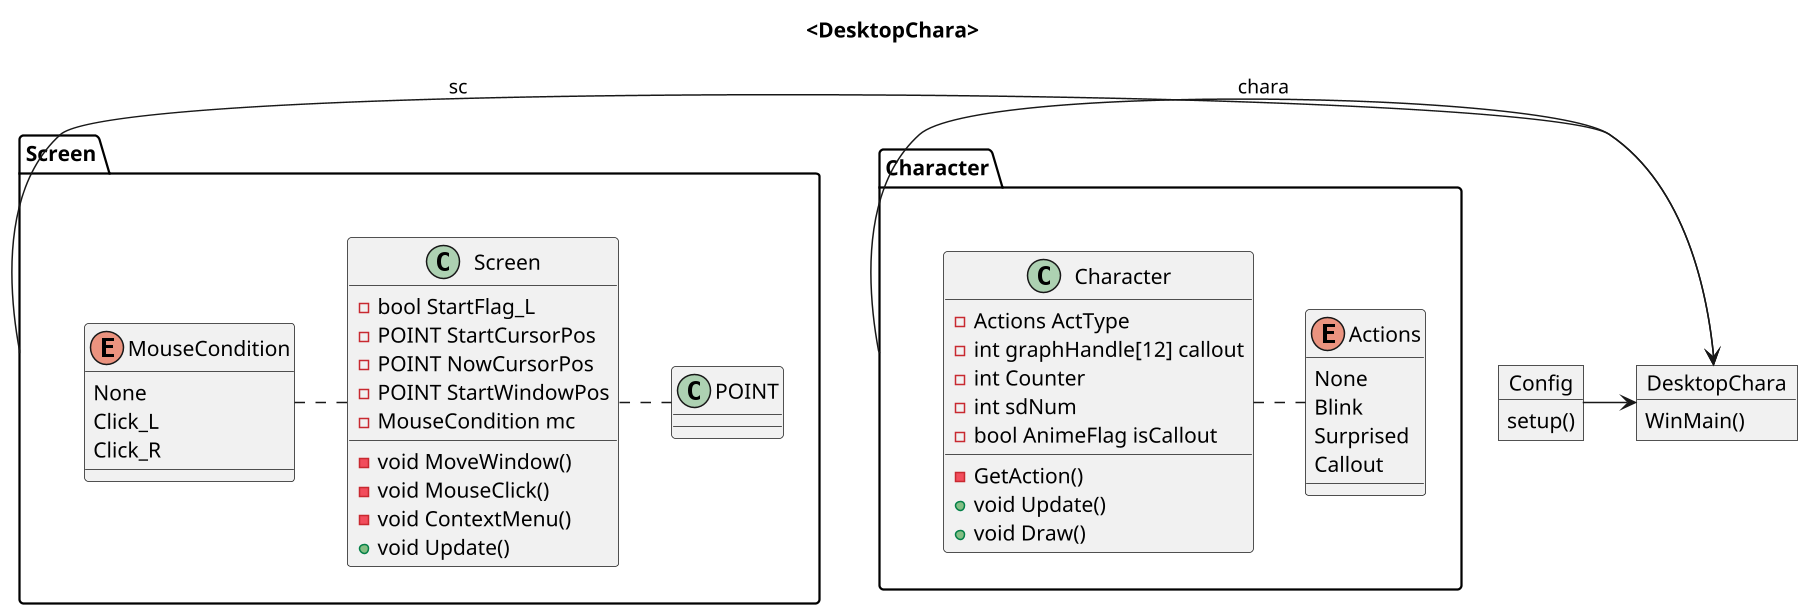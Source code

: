@startuml
scale 1.5

title <DesktopChara>

object DesktopChara{
    WinMain()
}

object Config {
    setup()
}

package Screen {
    enum MouseCondition {
        None
        Click_L
        Click_R
    }

    class Screen {
        -bool StartFlag_L
        -POINT StartCursorPos
        -POINT NowCursorPos
        -POINT StartWindowPos
        -MouseCondition mc
        -void MoveWindow()
        -void MouseClick()
        -void ContextMenu()
        +void Update()
    }
    MouseCondition .ri- Screen
    POINT .le- Screen
}

package Character {
    enum Actions {
        None
        Blink
        Surprised
        Callout
    }

    class Character {
        -Actions ActType
        -int graphHandle[12] callout
        -int Counter
        -int sdNum
        -bool AnimeFlag isCallout

        -GetAction()
        +void Update()
        +void Draw()
    }

    Actions .le- Character
}

Character -> DesktopChara :chara
Screen -> DesktopChara :sc
Config -ri> DesktopChara

@endtuml
